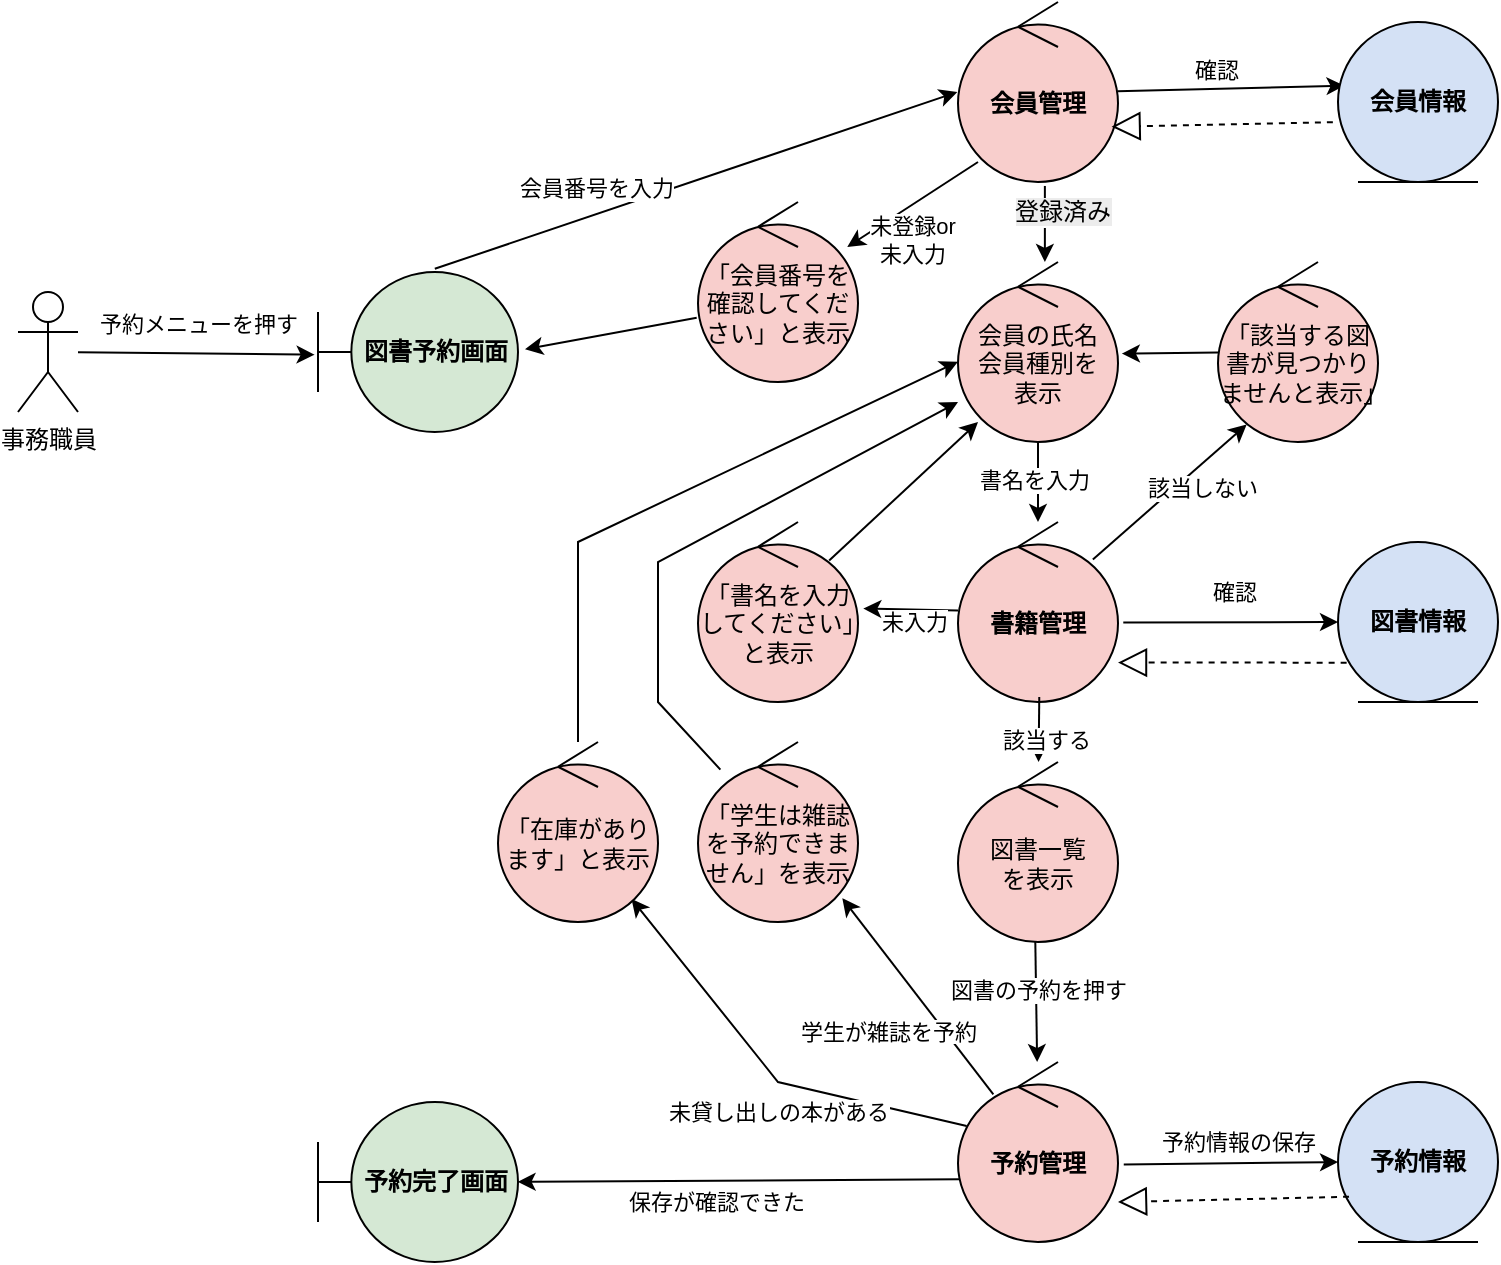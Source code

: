 <mxfile version="28.1.2">
  <diagram id="rwJtL-r9LXmEdRRuKoTJ" name="ページ1">
    <mxGraphModel dx="766" dy="2183" grid="1" gridSize="10" guides="1" tooltips="1" connect="1" arrows="1" fold="1" page="1" pageScale="1" pageWidth="827" pageHeight="1169" math="0" shadow="0">
      <root>
        <mxCell id="0" />
        <mxCell id="1" parent="0" />
        <mxCell id="wmisGIE3uygCkkXU4CRx-2" value="事務職員" style="shape=umlActor;verticalLabelPosition=bottom;verticalAlign=top;html=1;" vertex="1" parent="1">
          <mxGeometry x="50" y="-185" width="30" height="60" as="geometry" />
        </mxCell>
        <mxCell id="wmisGIE3uygCkkXU4CRx-5" value="&lt;b&gt;図書予約画面&lt;/b&gt;" style="shape=umlBoundary;whiteSpace=wrap;html=1;fillColor=#D5E8D4;" vertex="1" parent="1">
          <mxGeometry x="200" y="-195" width="100" height="80" as="geometry" />
        </mxCell>
        <mxCell id="wmisGIE3uygCkkXU4CRx-8" style="edgeStyle=none;rounded=0;orthogonalLoop=1;jettySize=auto;html=1;entryX=-0.017;entryY=0.517;entryDx=0;entryDy=0;entryPerimeter=0;" edge="1" parent="1" source="wmisGIE3uygCkkXU4CRx-2" target="wmisGIE3uygCkkXU4CRx-5">
          <mxGeometry relative="1" as="geometry" />
        </mxCell>
        <mxCell id="wmisGIE3uygCkkXU4CRx-9" value="予約メニューを押す" style="edgeLabel;html=1;align=center;verticalAlign=middle;resizable=0;points=[];" vertex="1" connectable="0" parent="wmisGIE3uygCkkXU4CRx-8">
          <mxGeometry x="-0.033" y="2" relative="1" as="geometry">
            <mxPoint x="3" y="-13" as="offset" />
          </mxGeometry>
        </mxCell>
        <mxCell id="wmisGIE3uygCkkXU4CRx-10" value="&lt;div&gt;&lt;span style=&quot;background-color: transparent; color: light-dark(rgb(0, 0, 0), rgb(255, 255, 255));&quot;&gt;会員の氏名&lt;/span&gt;&lt;/div&gt;&lt;div&gt;会員種別を&lt;/div&gt;&lt;div&gt;表示&lt;/div&gt;" style="ellipse;shape=umlControl;whiteSpace=wrap;html=1;fillColor=#F8CECC;" vertex="1" parent="1">
          <mxGeometry x="520" y="-200" width="80" height="90" as="geometry" />
        </mxCell>
        <mxCell id="wmisGIE3uygCkkXU4CRx-11" style="edgeStyle=none;rounded=0;orthogonalLoop=1;jettySize=auto;html=1;entryX=0.041;entryY=0.398;entryDx=0;entryDy=0;exitX=0.996;exitY=0.496;exitDx=0;exitDy=0;exitPerimeter=0;entryPerimeter=0;" edge="1" parent="1" source="wmisGIE3uygCkkXU4CRx-21" target="wmisGIE3uygCkkXU4CRx-13">
          <mxGeometry relative="1" as="geometry">
            <mxPoint x="440" y="120" as="sourcePoint" />
            <mxPoint x="500" y="119.5" as="targetPoint" />
          </mxGeometry>
        </mxCell>
        <mxCell id="wmisGIE3uygCkkXU4CRx-12" value="確認" style="edgeLabel;html=1;align=center;verticalAlign=middle;resizable=0;points=[];" vertex="1" connectable="0" parent="wmisGIE3uygCkkXU4CRx-11">
          <mxGeometry x="-0.311" y="-1" relative="1" as="geometry">
            <mxPoint x="10" y="-11" as="offset" />
          </mxGeometry>
        </mxCell>
        <mxCell id="wmisGIE3uygCkkXU4CRx-17" style="edgeStyle=none;rounded=0;orthogonalLoop=1;jettySize=auto;html=1;" edge="1" parent="1" target="wmisGIE3uygCkkXU4CRx-20">
          <mxGeometry relative="1" as="geometry">
            <mxPoint x="640" y="270" as="targetPoint" />
            <mxPoint x="530" y="-250" as="sourcePoint" />
          </mxGeometry>
        </mxCell>
        <mxCell id="wmisGIE3uygCkkXU4CRx-19" value="未登録or&lt;div&gt;未入力&lt;/div&gt;" style="edgeLabel;html=1;align=center;verticalAlign=middle;resizable=0;points=[];" vertex="1" connectable="0" parent="wmisGIE3uygCkkXU4CRx-17">
          <mxGeometry x="-0.231" y="1" relative="1" as="geometry">
            <mxPoint x="-9" y="22" as="offset" />
          </mxGeometry>
        </mxCell>
        <mxCell id="wmisGIE3uygCkkXU4CRx-13" value="&lt;b&gt;会員情報&lt;/b&gt;" style="ellipse;shape=umlEntity;whiteSpace=wrap;html=1;fillColor=#D4E1F5;" vertex="1" parent="1">
          <mxGeometry x="710" y="-320" width="80" height="80" as="geometry" />
        </mxCell>
        <mxCell id="wmisGIE3uygCkkXU4CRx-15" style="edgeStyle=none;rounded=0;orthogonalLoop=1;jettySize=auto;html=1;entryX=0.543;entryY=0;entryDx=0;entryDy=0;entryPerimeter=0;exitX=0.543;exitY=1.022;exitDx=0;exitDy=0;exitPerimeter=0;" edge="1" parent="1" source="wmisGIE3uygCkkXU4CRx-21" target="wmisGIE3uygCkkXU4CRx-10">
          <mxGeometry relative="1" as="geometry" />
        </mxCell>
        <mxCell id="wmisGIE3uygCkkXU4CRx-18" value="&lt;span style=&quot;font-size: 12px; background-color: rgb(236, 236, 236);&quot;&gt;登録済み&lt;/span&gt;" style="edgeLabel;html=1;align=center;verticalAlign=middle;resizable=0;points=[];" vertex="1" connectable="0" parent="wmisGIE3uygCkkXU4CRx-15">
          <mxGeometry x="-0.015" y="-2" relative="1" as="geometry">
            <mxPoint x="10" y="-6" as="offset" />
          </mxGeometry>
        </mxCell>
        <mxCell id="wmisGIE3uygCkkXU4CRx-20" value="「会員番号を&lt;div&gt;確認してください」と表示&lt;/div&gt;" style="ellipse;shape=umlControl;whiteSpace=wrap;html=1;fillColor=#F8CECC;" vertex="1" parent="1">
          <mxGeometry x="390" y="-230" width="80" height="90" as="geometry" />
        </mxCell>
        <mxCell id="wmisGIE3uygCkkXU4CRx-21" value="&lt;b&gt;会員管理&lt;/b&gt;" style="ellipse;shape=umlControl;whiteSpace=wrap;html=1;fillColor=#F8CECC;" vertex="1" parent="1">
          <mxGeometry x="520" y="-330" width="80" height="90" as="geometry" />
        </mxCell>
        <mxCell id="wmisGIE3uygCkkXU4CRx-22" style="edgeStyle=none;rounded=0;orthogonalLoop=1;jettySize=auto;html=1;exitX=0.584;exitY=-0.02;exitDx=0;exitDy=0;exitPerimeter=0;entryX=-0.004;entryY=0.5;entryDx=0;entryDy=0;entryPerimeter=0;" edge="1" parent="1" source="wmisGIE3uygCkkXU4CRx-5" target="wmisGIE3uygCkkXU4CRx-21">
          <mxGeometry relative="1" as="geometry">
            <mxPoint x="260" y="180" as="sourcePoint" />
            <mxPoint x="370" y="118" as="targetPoint" />
            <Array as="points" />
          </mxGeometry>
        </mxCell>
        <mxCell id="wmisGIE3uygCkkXU4CRx-23" value="会員番号を入力" style="edgeLabel;html=1;align=center;verticalAlign=middle;resizable=0;points=[];" vertex="1" connectable="0" parent="wmisGIE3uygCkkXU4CRx-22">
          <mxGeometry x="-0.311" y="-1" relative="1" as="geometry">
            <mxPoint x="-10" y="-11" as="offset" />
          </mxGeometry>
        </mxCell>
        <mxCell id="wmisGIE3uygCkkXU4CRx-24" value="&lt;b&gt;予約完了画面&lt;/b&gt;" style="shape=umlBoundary;whiteSpace=wrap;html=1;fillColor=#D5E8D4;" vertex="1" parent="1">
          <mxGeometry x="200" y="220" width="100" height="80" as="geometry" />
        </mxCell>
        <mxCell id="wmisGIE3uygCkkXU4CRx-25" value="&lt;b&gt;予約情報&lt;/b&gt;" style="ellipse;shape=umlEntity;whiteSpace=wrap;html=1;fillColor=#D4E1F5;" vertex="1" parent="1">
          <mxGeometry x="710" y="210" width="80" height="80" as="geometry" />
        </mxCell>
        <mxCell id="wmisGIE3uygCkkXU4CRx-33" style="edgeStyle=none;rounded=0;orthogonalLoop=1;jettySize=auto;html=1;entryX=0;entryY=0.5;entryDx=0;entryDy=0;exitX=1.033;exitY=0.559;exitDx=0;exitDy=0;exitPerimeter=0;" edge="1" parent="1" source="wmisGIE3uygCkkXU4CRx-26" target="wmisGIE3uygCkkXU4CRx-28">
          <mxGeometry relative="1" as="geometry">
            <mxPoint x="600" y="-35" as="sourcePoint" />
          </mxGeometry>
        </mxCell>
        <mxCell id="wmisGIE3uygCkkXU4CRx-34" value="確認" style="edgeLabel;html=1;align=center;verticalAlign=middle;resizable=0;points=[];" vertex="1" connectable="0" parent="wmisGIE3uygCkkXU4CRx-33">
          <mxGeometry x="-0.208" y="1" relative="1" as="geometry">
            <mxPoint x="13" y="-14" as="offset" />
          </mxGeometry>
        </mxCell>
        <mxCell id="wmisGIE3uygCkkXU4CRx-43" style="edgeStyle=none;rounded=0;orthogonalLoop=1;jettySize=auto;html=1;entryX=1.033;entryY=0.481;entryDx=0;entryDy=0;entryPerimeter=0;" edge="1" parent="1" source="wmisGIE3uygCkkXU4CRx-26" target="wmisGIE3uygCkkXU4CRx-42">
          <mxGeometry relative="1" as="geometry" />
        </mxCell>
        <mxCell id="wmisGIE3uygCkkXU4CRx-44" value="未入力" style="edgeLabel;html=1;align=center;verticalAlign=middle;resizable=0;points=[];" vertex="1" connectable="0" parent="wmisGIE3uygCkkXU4CRx-43">
          <mxGeometry x="-0.27" y="-3" relative="1" as="geometry">
            <mxPoint x="-5" y="9" as="offset" />
          </mxGeometry>
        </mxCell>
        <mxCell id="wmisGIE3uygCkkXU4CRx-26" value="&lt;b&gt;書籍管理&lt;/b&gt;" style="ellipse;shape=umlControl;whiteSpace=wrap;html=1;fillColor=#F8CECC;" vertex="1" parent="1">
          <mxGeometry x="520" y="-70" width="80" height="90" as="geometry" />
        </mxCell>
        <mxCell id="wmisGIE3uygCkkXU4CRx-62" style="edgeStyle=none;rounded=0;orthogonalLoop=1;jettySize=auto;html=1;exitX=0.054;exitY=0.356;exitDx=0;exitDy=0;exitPerimeter=0;" edge="1" parent="1" source="wmisGIE3uygCkkXU4CRx-27" target="wmisGIE3uygCkkXU4CRx-60">
          <mxGeometry relative="1" as="geometry">
            <Array as="points">
              <mxPoint x="430" y="210" />
            </Array>
          </mxGeometry>
        </mxCell>
        <mxCell id="wmisGIE3uygCkkXU4CRx-27" value="&lt;b&gt;予約管理&lt;/b&gt;" style="ellipse;shape=umlControl;whiteSpace=wrap;html=1;fillColor=#F8CECC;" vertex="1" parent="1">
          <mxGeometry x="520" y="200" width="80" height="90" as="geometry" />
        </mxCell>
        <mxCell id="wmisGIE3uygCkkXU4CRx-28" value="&lt;b&gt;図書情報&lt;/b&gt;" style="ellipse;shape=umlEntity;whiteSpace=wrap;html=1;fillColor=#D4E1F5;" vertex="1" parent="1">
          <mxGeometry x="710" y="-60" width="80" height="80" as="geometry" />
        </mxCell>
        <mxCell id="wmisGIE3uygCkkXU4CRx-29" style="edgeStyle=none;rounded=0;orthogonalLoop=1;jettySize=auto;html=1;" edge="1" parent="1" source="wmisGIE3uygCkkXU4CRx-10" target="wmisGIE3uygCkkXU4CRx-26">
          <mxGeometry relative="1" as="geometry" />
        </mxCell>
        <mxCell id="wmisGIE3uygCkkXU4CRx-73" value="書名を入力" style="edgeLabel;html=1;align=center;verticalAlign=middle;resizable=0;points=[];" vertex="1" connectable="0" parent="wmisGIE3uygCkkXU4CRx-29">
          <mxGeometry x="-0.045" y="-2" relative="1" as="geometry">
            <mxPoint as="offset" />
          </mxGeometry>
        </mxCell>
        <mxCell id="wmisGIE3uygCkkXU4CRx-30" style="edgeStyle=none;rounded=0;orthogonalLoop=1;jettySize=auto;html=1;entryX=1.035;entryY=0.483;entryDx=0;entryDy=0;entryPerimeter=0;exitX=-0.008;exitY=0.643;exitDx=0;exitDy=0;exitPerimeter=0;" edge="1" parent="1" source="wmisGIE3uygCkkXU4CRx-20" target="wmisGIE3uygCkkXU4CRx-5">
          <mxGeometry relative="1" as="geometry">
            <mxPoint x="370" y="-155" as="sourcePoint" />
          </mxGeometry>
        </mxCell>
        <mxCell id="wmisGIE3uygCkkXU4CRx-35" style="edgeStyle=none;rounded=0;orthogonalLoop=1;jettySize=auto;html=1;entryX=0;entryY=0.5;entryDx=0;entryDy=0;exitX=1.036;exitY=0.57;exitDx=0;exitDy=0;exitPerimeter=0;" edge="1" parent="1" source="wmisGIE3uygCkkXU4CRx-27" target="wmisGIE3uygCkkXU4CRx-25">
          <mxGeometry relative="1" as="geometry">
            <mxPoint x="600" y="320" as="sourcePoint" />
            <mxPoint x="516" y="310" as="targetPoint" />
          </mxGeometry>
        </mxCell>
        <mxCell id="wmisGIE3uygCkkXU4CRx-64" value="予約情報の保存" style="edgeLabel;html=1;align=center;verticalAlign=middle;resizable=0;points=[];" vertex="1" connectable="0" parent="wmisGIE3uygCkkXU4CRx-35">
          <mxGeometry x="-0.037" y="1" relative="1" as="geometry">
            <mxPoint x="5" y="-10" as="offset" />
          </mxGeometry>
        </mxCell>
        <mxCell id="wmisGIE3uygCkkXU4CRx-46" style="edgeStyle=none;rounded=0;orthogonalLoop=1;jettySize=auto;html=1;exitX=0.483;exitY=0.99;exitDx=0;exitDy=0;exitPerimeter=0;" edge="1" parent="1" source="wmisGIE3uygCkkXU4CRx-37" target="wmisGIE3uygCkkXU4CRx-27">
          <mxGeometry relative="1" as="geometry">
            <mxPoint x="280" y="135" as="targetPoint" />
            <Array as="points" />
          </mxGeometry>
        </mxCell>
        <mxCell id="wmisGIE3uygCkkXU4CRx-74" value="図書の予約を押す" style="edgeLabel;html=1;align=center;verticalAlign=middle;resizable=0;points=[];" vertex="1" connectable="0" parent="wmisGIE3uygCkkXU4CRx-46">
          <mxGeometry x="-0.224" y="3" relative="1" as="geometry">
            <mxPoint x="-2" y="1" as="offset" />
          </mxGeometry>
        </mxCell>
        <mxCell id="wmisGIE3uygCkkXU4CRx-37" value="図書一覧&lt;div&gt;を表示&lt;/div&gt;" style="ellipse;shape=umlControl;whiteSpace=wrap;html=1;fillColor=#F8CECC;" vertex="1" parent="1">
          <mxGeometry x="520" y="50" width="80" height="90" as="geometry" />
        </mxCell>
        <mxCell id="wmisGIE3uygCkkXU4CRx-39" style="edgeStyle=none;rounded=0;orthogonalLoop=1;jettySize=auto;html=1;exitX=0.508;exitY=0.972;exitDx=0;exitDy=0;exitPerimeter=0;" edge="1" parent="1" source="wmisGIE3uygCkkXU4CRx-26" target="wmisGIE3uygCkkXU4CRx-37">
          <mxGeometry relative="1" as="geometry">
            <mxPoint x="430" y="220" as="sourcePoint" />
          </mxGeometry>
        </mxCell>
        <mxCell id="wmisGIE3uygCkkXU4CRx-54" value="該当する" style="edgeLabel;html=1;align=center;verticalAlign=middle;resizable=0;points=[];" vertex="1" connectable="0" parent="wmisGIE3uygCkkXU4CRx-39">
          <mxGeometry x="0.326" y="3" relative="1" as="geometry">
            <mxPoint as="offset" />
          </mxGeometry>
        </mxCell>
        <mxCell id="wmisGIE3uygCkkXU4CRx-42" value="「書名を入力してください」&lt;div&gt;と表示&lt;/div&gt;" style="ellipse;shape=umlControl;whiteSpace=wrap;html=1;fillColor=#F8CECC;" vertex="1" parent="1">
          <mxGeometry x="390" y="-70" width="80" height="90" as="geometry" />
        </mxCell>
        <mxCell id="wmisGIE3uygCkkXU4CRx-47" value="" style="endArrow=block;dashed=1;endFill=0;endSize=12;html=1;rounded=0;exitX=-0.032;exitY=0.626;exitDx=0;exitDy=0;entryX=0.96;entryY=0.693;entryDx=0;entryDy=0;entryPerimeter=0;exitPerimeter=0;" edge="1" parent="1" source="wmisGIE3uygCkkXU4CRx-13" target="wmisGIE3uygCkkXU4CRx-21">
          <mxGeometry width="160" relative="1" as="geometry">
            <mxPoint x="420" y="39.33" as="sourcePoint" />
            <mxPoint x="470" y="-150" as="targetPoint" />
          </mxGeometry>
        </mxCell>
        <mxCell id="wmisGIE3uygCkkXU4CRx-50" value="「該当する図書が見つかりませんと表示」" style="ellipse;shape=umlControl;whiteSpace=wrap;html=1;fillColor=#F8CECC;" vertex="1" parent="1">
          <mxGeometry x="650" y="-200" width="80" height="90" as="geometry" />
        </mxCell>
        <mxCell id="wmisGIE3uygCkkXU4CRx-52" style="edgeStyle=none;rounded=0;orthogonalLoop=1;jettySize=auto;html=1;exitX=0.843;exitY=0.208;exitDx=0;exitDy=0;exitPerimeter=0;entryX=0.179;entryY=0.903;entryDx=0;entryDy=0;entryPerimeter=0;" edge="1" parent="1" source="wmisGIE3uygCkkXU4CRx-26" target="wmisGIE3uygCkkXU4CRx-50">
          <mxGeometry relative="1" as="geometry">
            <mxPoint x="710" y="-110" as="targetPoint" />
          </mxGeometry>
        </mxCell>
        <mxCell id="wmisGIE3uygCkkXU4CRx-53" value="該当しない" style="edgeLabel;html=1;align=center;verticalAlign=middle;resizable=0;points=[];" vertex="1" connectable="0" parent="wmisGIE3uygCkkXU4CRx-52">
          <mxGeometry x="0.162" y="1" relative="1" as="geometry">
            <mxPoint x="10" y="4" as="offset" />
          </mxGeometry>
        </mxCell>
        <mxCell id="wmisGIE3uygCkkXU4CRx-56" value="" style="endArrow=block;dashed=1;endFill=0;endSize=12;html=1;rounded=0;exitX=0.069;exitY=0.717;exitDx=0;exitDy=0;exitPerimeter=0;entryX=1;entryY=0.778;entryDx=0;entryDy=0;entryPerimeter=0;" edge="1" parent="1" source="wmisGIE3uygCkkXU4CRx-25" target="wmisGIE3uygCkkXU4CRx-27">
          <mxGeometry width="160" relative="1" as="geometry">
            <mxPoint x="577" y="530" as="sourcePoint" />
            <mxPoint x="600" y="337" as="targetPoint" />
          </mxGeometry>
        </mxCell>
        <mxCell id="wmisGIE3uygCkkXU4CRx-84" style="edgeStyle=none;rounded=0;orthogonalLoop=1;jettySize=auto;html=1;entryX=0;entryY=0.778;entryDx=0;entryDy=0;entryPerimeter=0;" edge="1" parent="1" source="wmisGIE3uygCkkXU4CRx-59" target="wmisGIE3uygCkkXU4CRx-10">
          <mxGeometry relative="1" as="geometry">
            <mxPoint x="380" y="-110" as="targetPoint" />
            <Array as="points">
              <mxPoint x="370" y="20" />
              <mxPoint x="370" y="-50" />
            </Array>
          </mxGeometry>
        </mxCell>
        <mxCell id="wmisGIE3uygCkkXU4CRx-59" value="「学生は雑誌を予約できません」を表示" style="ellipse;shape=umlControl;whiteSpace=wrap;html=1;fillColor=#F8CECC;" vertex="1" parent="1">
          <mxGeometry x="390" y="40" width="80" height="90" as="geometry" />
        </mxCell>
        <mxCell id="wmisGIE3uygCkkXU4CRx-86" style="edgeStyle=none;rounded=0;orthogonalLoop=1;jettySize=auto;html=1;entryX=0;entryY=0.554;entryDx=0;entryDy=0;entryPerimeter=0;" edge="1" parent="1" source="wmisGIE3uygCkkXU4CRx-60" target="wmisGIE3uygCkkXU4CRx-10">
          <mxGeometry relative="1" as="geometry">
            <mxPoint x="380" y="-120" as="targetPoint" />
            <Array as="points">
              <mxPoint x="330" y="-60" />
            </Array>
          </mxGeometry>
        </mxCell>
        <mxCell id="wmisGIE3uygCkkXU4CRx-60" value="「在庫があります」と表示" style="ellipse;shape=umlControl;whiteSpace=wrap;html=1;fillColor=#F8CECC;" vertex="1" parent="1">
          <mxGeometry x="290" y="40" width="80" height="90" as="geometry" />
        </mxCell>
        <mxCell id="wmisGIE3uygCkkXU4CRx-61" style="edgeStyle=none;rounded=0;orthogonalLoop=1;jettySize=auto;html=1;entryX=0.902;entryY=0.868;entryDx=0;entryDy=0;entryPerimeter=0;exitX=0.221;exitY=0.18;exitDx=0;exitDy=0;exitPerimeter=0;" edge="1" parent="1" source="wmisGIE3uygCkkXU4CRx-27" target="wmisGIE3uygCkkXU4CRx-59">
          <mxGeometry relative="1" as="geometry" />
        </mxCell>
        <mxCell id="wmisGIE3uygCkkXU4CRx-70" style="edgeStyle=none;rounded=0;orthogonalLoop=1;jettySize=auto;html=1;entryX=0.998;entryY=0.499;entryDx=0;entryDy=0;entryPerimeter=0;exitX=0.013;exitY=0.652;exitDx=0;exitDy=0;exitPerimeter=0;" edge="1" parent="1" source="wmisGIE3uygCkkXU4CRx-27" target="wmisGIE3uygCkkXU4CRx-24">
          <mxGeometry relative="1" as="geometry">
            <Array as="points" />
          </mxGeometry>
        </mxCell>
        <mxCell id="wmisGIE3uygCkkXU4CRx-71" value="保存が確認できた" style="edgeLabel;html=1;align=center;verticalAlign=middle;resizable=0;points=[];rotation=0;" vertex="1" connectable="0" parent="wmisGIE3uygCkkXU4CRx-70">
          <mxGeometry x="-0.048" y="-2" relative="1" as="geometry">
            <mxPoint x="-17" y="12" as="offset" />
          </mxGeometry>
        </mxCell>
        <mxCell id="wmisGIE3uygCkkXU4CRx-75" value="&lt;span style=&quot;font-size: 11px; background-color: rgb(255, 255, 255);&quot;&gt;未貸し出しの本がある&lt;/span&gt;" style="text;html=1;align=center;verticalAlign=middle;resizable=0;points=[];autosize=1;strokeColor=none;fillColor=none;" vertex="1" parent="1">
          <mxGeometry x="365" y="210" width="130" height="30" as="geometry" />
        </mxCell>
        <mxCell id="wmisGIE3uygCkkXU4CRx-77" value="&lt;span style=&quot;font-size: 11px; background-color: rgb(255, 255, 255);&quot;&gt;学生が雑誌を予約&lt;/span&gt;" style="text;html=1;align=center;verticalAlign=middle;resizable=0;points=[];autosize=1;strokeColor=none;fillColor=none;" vertex="1" parent="1">
          <mxGeometry x="430" y="170" width="110" height="30" as="geometry" />
        </mxCell>
        <mxCell id="wmisGIE3uygCkkXU4CRx-79" style="edgeStyle=none;rounded=0;orthogonalLoop=1;jettySize=auto;html=1;entryX=0.125;entryY=0.889;entryDx=0;entryDy=0;entryPerimeter=0;exitX=0.82;exitY=0.214;exitDx=0;exitDy=0;exitPerimeter=0;" edge="1" parent="1" source="wmisGIE3uygCkkXU4CRx-42" target="wmisGIE3uygCkkXU4CRx-10">
          <mxGeometry relative="1" as="geometry" />
        </mxCell>
        <mxCell id="wmisGIE3uygCkkXU4CRx-80" style="edgeStyle=none;rounded=0;orthogonalLoop=1;jettySize=auto;html=1;entryX=1.024;entryY=0.509;entryDx=0;entryDy=0;entryPerimeter=0;" edge="1" parent="1" source="wmisGIE3uygCkkXU4CRx-50" target="wmisGIE3uygCkkXU4CRx-10">
          <mxGeometry relative="1" as="geometry" />
        </mxCell>
        <mxCell id="wmisGIE3uygCkkXU4CRx-88" value="" style="endArrow=block;dashed=1;endFill=0;endSize=12;html=1;rounded=0;exitX=0.054;exitY=0.754;exitDx=0;exitDy=0;exitPerimeter=0;entryX=1;entryY=0.781;entryDx=0;entryDy=0;entryPerimeter=0;" edge="1" parent="1" source="wmisGIE3uygCkkXU4CRx-28" target="wmisGIE3uygCkkXU4CRx-26">
          <mxGeometry width="160" relative="1" as="geometry">
            <mxPoint x="746" y="10" as="sourcePoint" />
            <mxPoint x="630" y="13" as="targetPoint" />
          </mxGeometry>
        </mxCell>
      </root>
    </mxGraphModel>
  </diagram>
</mxfile>
